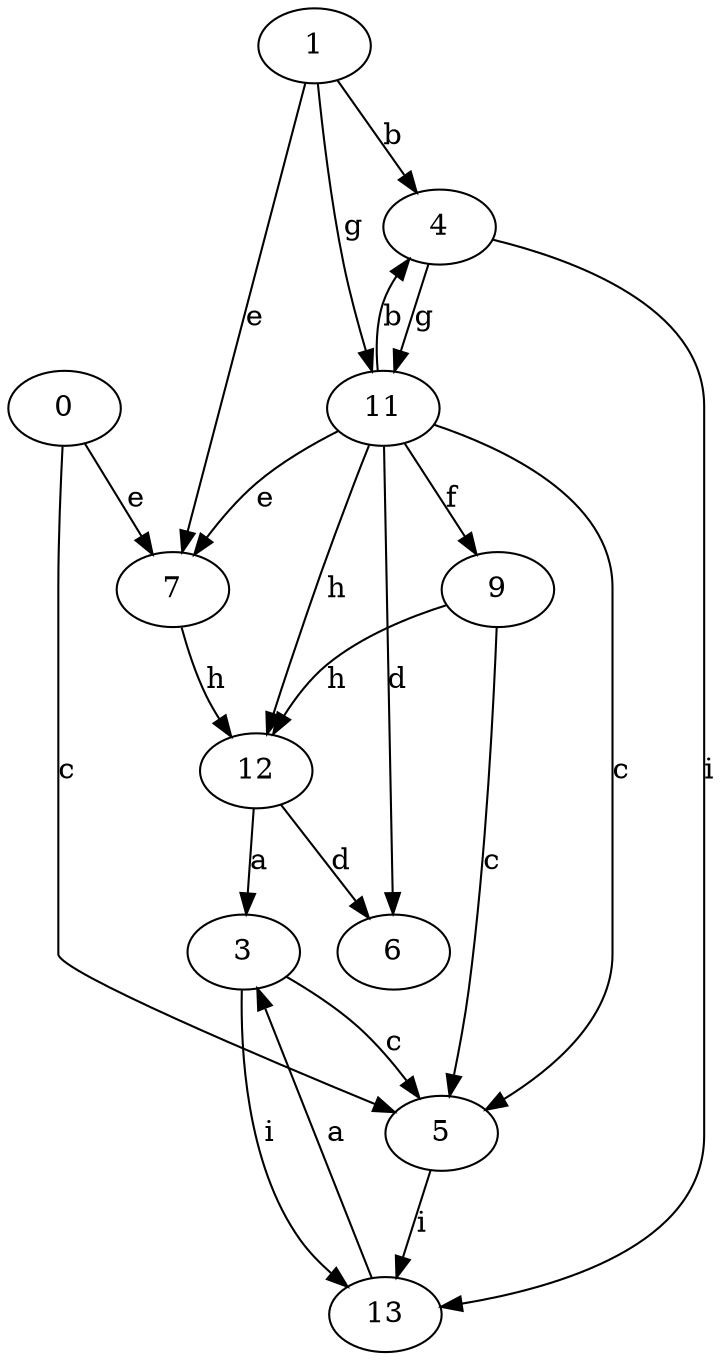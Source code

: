strict digraph  {
1;
3;
4;
5;
6;
7;
0;
9;
11;
12;
13;
1 -> 4  [label=b];
1 -> 7  [label=e];
1 -> 11  [label=g];
3 -> 5  [label=c];
3 -> 13  [label=i];
4 -> 11  [label=g];
4 -> 13  [label=i];
5 -> 13  [label=i];
7 -> 12  [label=h];
0 -> 5  [label=c];
0 -> 7  [label=e];
9 -> 5  [label=c];
9 -> 12  [label=h];
11 -> 4  [label=b];
11 -> 5  [label=c];
11 -> 6  [label=d];
11 -> 7  [label=e];
11 -> 9  [label=f];
11 -> 12  [label=h];
12 -> 3  [label=a];
12 -> 6  [label=d];
13 -> 3  [label=a];
}
